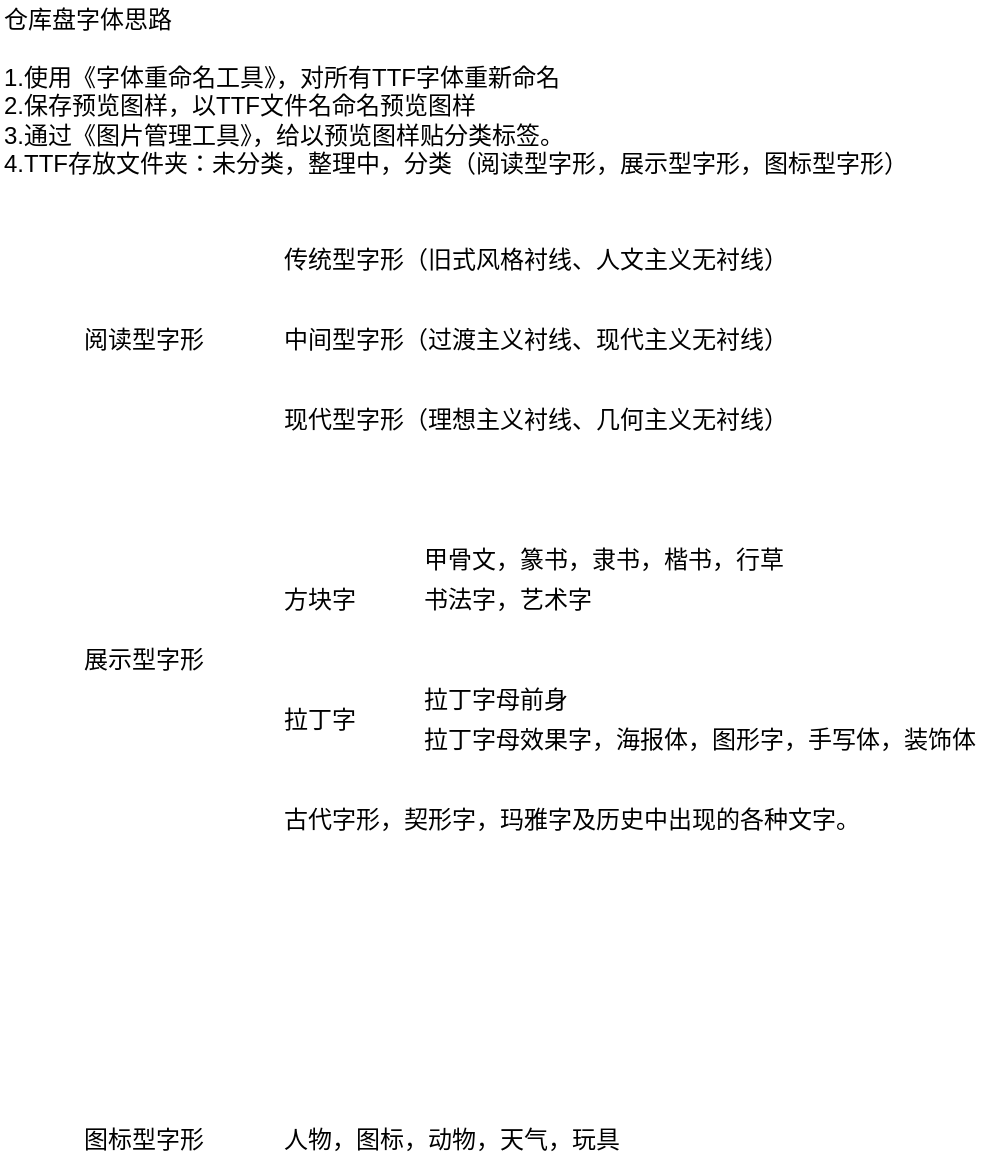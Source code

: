 <mxfile version="16.4.3" type="github">
  <diagram id="KS_B6hF460OYptntkMVr" name="第 1 页">
    <mxGraphModel dx="1144" dy="623" grid="1" gridSize="10" guides="1" tooltips="1" connect="1" arrows="1" fold="1" page="1" pageScale="1" pageWidth="827" pageHeight="1169" math="0" shadow="0">
      <root>
        <mxCell id="0" />
        <mxCell id="1" parent="0" />
        <mxCell id="XAXs40sBKJw4HJyEnmTN-1" value="仓库盘字体思路" style="text;html=1;resizable=0;autosize=1;align=left;verticalAlign=middle;points=[];fillColor=none;strokeColor=none;rounded=0;" vertex="1" parent="1">
          <mxGeometry y="330" width="100" height="20" as="geometry" />
        </mxCell>
        <mxCell id="XAXs40sBKJw4HJyEnmTN-2" value="1.使用《字体重命名工具》，对所有TTF字体重新命名&lt;br&gt;2.保存预览图样，以TTF文件名命名预览图样&lt;br&gt;3.通过《图片管理工具》，给以预览图样贴分类标签。&lt;br&gt;4.TTF存放文件夹：未分类，整理中，分类（阅读型字形，展示型字形，图标型字形）" style="text;html=1;resizable=0;autosize=1;align=left;verticalAlign=middle;points=[];fillColor=none;strokeColor=none;rounded=0;" vertex="1" parent="1">
          <mxGeometry y="360" width="470" height="60" as="geometry" />
        </mxCell>
        <mxCell id="XAXs40sBKJw4HJyEnmTN-3" value="阅读型字形" style="text;html=1;resizable=0;autosize=1;align=left;verticalAlign=middle;points=[];fillColor=none;strokeColor=none;rounded=0;" vertex="1" parent="1">
          <mxGeometry x="40" y="490" width="80" height="20" as="geometry" />
        </mxCell>
        <mxCell id="XAXs40sBKJw4HJyEnmTN-4" value="展示型字形" style="text;html=1;resizable=0;autosize=1;align=left;verticalAlign=middle;points=[];fillColor=none;strokeColor=none;rounded=0;" vertex="1" parent="1">
          <mxGeometry x="40" y="650" width="80" height="20" as="geometry" />
        </mxCell>
        <mxCell id="XAXs40sBKJw4HJyEnmTN-5" value="图标型字形" style="text;html=1;resizable=0;autosize=1;align=left;verticalAlign=middle;points=[];fillColor=none;strokeColor=none;rounded=0;" vertex="1" parent="1">
          <mxGeometry x="40" y="890" width="80" height="20" as="geometry" />
        </mxCell>
        <mxCell id="XAXs40sBKJw4HJyEnmTN-6" value="传统型字形（旧式风格衬线、人文主义无衬线）" style="text;html=1;resizable=0;autosize=1;align=left;verticalAlign=middle;points=[];fillColor=none;strokeColor=none;rounded=0;" vertex="1" parent="1">
          <mxGeometry x="140" y="450" width="270" height="20" as="geometry" />
        </mxCell>
        <mxCell id="XAXs40sBKJw4HJyEnmTN-7" value="中间型字形（过渡主义衬线、现代主义无衬线）" style="text;html=1;resizable=0;autosize=1;align=left;verticalAlign=middle;points=[];fillColor=none;strokeColor=none;rounded=0;" vertex="1" parent="1">
          <mxGeometry x="140" y="490" width="270" height="20" as="geometry" />
        </mxCell>
        <mxCell id="XAXs40sBKJw4HJyEnmTN-8" value="现代型字形（理想主义衬线、几何主义无衬线）" style="text;html=1;resizable=0;autosize=1;align=left;verticalAlign=middle;points=[];fillColor=none;strokeColor=none;rounded=0;" vertex="1" parent="1">
          <mxGeometry x="140" y="530" width="270" height="20" as="geometry" />
        </mxCell>
        <mxCell id="XAXs40sBKJw4HJyEnmTN-9" value="方块字" style="text;html=1;resizable=0;autosize=1;align=left;verticalAlign=middle;points=[];fillColor=none;strokeColor=none;rounded=0;" vertex="1" parent="1">
          <mxGeometry x="140" y="620" width="50" height="20" as="geometry" />
        </mxCell>
        <mxCell id="XAXs40sBKJw4HJyEnmTN-10" value="拉丁字" style="text;html=1;resizable=0;autosize=1;align=left;verticalAlign=middle;points=[];fillColor=none;strokeColor=none;rounded=0;" vertex="1" parent="1">
          <mxGeometry x="140" y="680" width="50" height="20" as="geometry" />
        </mxCell>
        <mxCell id="XAXs40sBKJw4HJyEnmTN-11" value="甲骨文，篆书，隶书，楷书，行草" style="text;html=1;resizable=0;autosize=1;align=left;verticalAlign=middle;points=[];fillColor=none;strokeColor=none;rounded=0;" vertex="1" parent="1">
          <mxGeometry x="210" y="600" width="200" height="20" as="geometry" />
        </mxCell>
        <mxCell id="XAXs40sBKJw4HJyEnmTN-12" value="书法字，艺术字" style="text;html=1;resizable=0;autosize=1;align=left;verticalAlign=middle;points=[];fillColor=none;strokeColor=none;rounded=0;" vertex="1" parent="1">
          <mxGeometry x="210" y="620" width="100" height="20" as="geometry" />
        </mxCell>
        <mxCell id="XAXs40sBKJw4HJyEnmTN-13" value="拉丁字母前身" style="text;html=1;resizable=0;autosize=1;align=left;verticalAlign=middle;points=[];fillColor=none;strokeColor=none;rounded=0;" vertex="1" parent="1">
          <mxGeometry x="210" y="670" width="90" height="20" as="geometry" />
        </mxCell>
        <mxCell id="XAXs40sBKJw4HJyEnmTN-14" value="拉丁字母效果字，海报体，图形字，手写体，装饰体" style="text;html=1;resizable=0;autosize=1;align=left;verticalAlign=middle;points=[];fillColor=none;strokeColor=none;rounded=0;" vertex="1" parent="1">
          <mxGeometry x="210" y="690" width="290" height="20" as="geometry" />
        </mxCell>
        <mxCell id="XAXs40sBKJw4HJyEnmTN-15" value="古代字形，契形字，玛雅字及历史中出现的各种文字。" style="text;html=1;resizable=0;autosize=1;align=left;verticalAlign=middle;points=[];fillColor=none;strokeColor=none;rounded=0;" vertex="1" parent="1">
          <mxGeometry x="140" y="730" width="300" height="20" as="geometry" />
        </mxCell>
        <mxCell id="XAXs40sBKJw4HJyEnmTN-16" value="人物，图标，动物，天气，玩具" style="text;html=1;resizable=0;autosize=1;align=left;verticalAlign=middle;points=[];fillColor=none;strokeColor=none;rounded=0;" vertex="1" parent="1">
          <mxGeometry x="140" y="890" width="180" height="20" as="geometry" />
        </mxCell>
      </root>
    </mxGraphModel>
  </diagram>
</mxfile>
